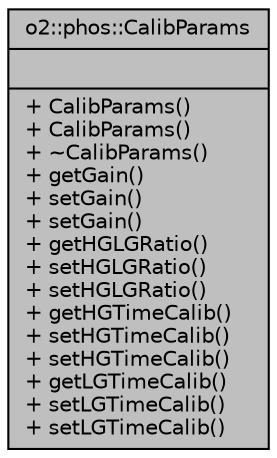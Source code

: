 digraph "o2::phos::CalibParams"
{
 // INTERACTIVE_SVG=YES
  bgcolor="transparent";
  edge [fontname="Helvetica",fontsize="10",labelfontname="Helvetica",labelfontsize="10"];
  node [fontname="Helvetica",fontsize="10",shape=record];
  Node1 [label="{o2::phos::CalibParams\n||+ CalibParams()\l+ CalibParams()\l+ ~CalibParams()\l+ getGain()\l+ setGain()\l+ setGain()\l+ getHGLGRatio()\l+ setHGLGRatio()\l+ setHGLGRatio()\l+ getHGTimeCalib()\l+ setHGTimeCalib()\l+ setHGTimeCalib()\l+ getLGTimeCalib()\l+ setLGTimeCalib()\l+ setLGTimeCalib()\l}",height=0.2,width=0.4,color="black", fillcolor="grey75", style="filled", fontcolor="black"];
}
